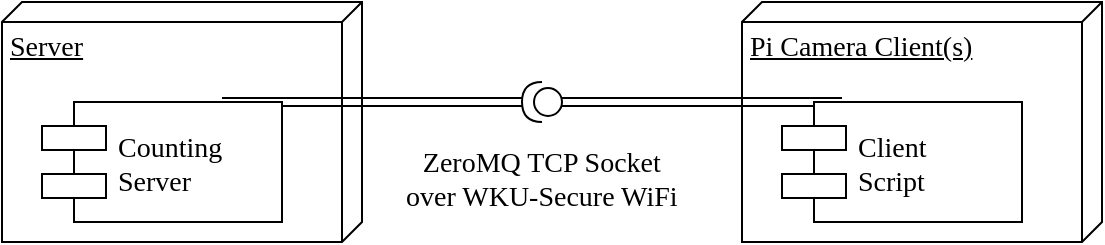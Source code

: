 <mxfile version="10.8.0" type="device"><diagram id="zOICI6-YEpwMHDSphd0f" name="Page-1"><mxGraphModel dx="915" dy="513" grid="1" gridSize="10" guides="1" tooltips="1" connect="1" arrows="1" fold="1" page="1" pageScale="1" pageWidth="2000" pageHeight="2000" math="0" shadow="0"><root><mxCell id="0"/><mxCell id="1" parent="0"/><mxCell id="ZXbZVK1y4pzUexUL0T2D-1" value="Server" style="verticalAlign=top;align=left;spacingTop=8;spacingLeft=2;spacingRight=12;shape=cube;size=10;direction=south;fontStyle=4;html=1;fontFamily=Times New Roman;fontSize=14;" parent="1" vertex="1"><mxGeometry x="300" y="160" width="180" height="120" as="geometry"/></mxCell><mxCell id="ZXbZVK1y4pzUexUL0T2D-2" value="Pi Camera Client(s)" style="verticalAlign=top;align=left;spacingTop=8;spacingLeft=2;spacingRight=12;shape=cube;size=10;direction=south;fontStyle=4;html=1;fontFamily=Times New Roman;fontSize=14;" parent="1" vertex="1"><mxGeometry x="670" y="160" width="180" height="120" as="geometry"/></mxCell><mxCell id="ZXbZVK1y4pzUexUL0T2D-8" style="edgeStyle=orthogonalEdgeStyle;shape=link;rounded=0;orthogonalLoop=1;jettySize=auto;html=1;exitX=0.75;exitY=0;exitDx=0;exitDy=0;entryX=1;entryY=0.5;entryDx=0;entryDy=0;entryPerimeter=0;fontFamily=Times New Roman;fontSize=14;" parent="1" source="ZXbZVK1y4pzUexUL0T2D-3" target="ZXbZVK1y4pzUexUL0T2D-6" edge="1"><mxGeometry relative="1" as="geometry"><Array as="points"><mxPoint x="450" y="210"/><mxPoint x="450" y="210"/></Array></mxGeometry></mxCell><mxCell id="ZXbZVK1y4pzUexUL0T2D-3" value="&#xA;Counting&#xA;Server&#xA;" style="shape=component;align=left;spacingLeft=36;fontFamily=Times New Roman;fontSize=14;" parent="1" vertex="1"><mxGeometry x="320" y="210" width="120" height="60" as="geometry"/></mxCell><mxCell id="ZXbZVK1y4pzUexUL0T2D-7" style="edgeStyle=orthogonalEdgeStyle;rounded=0;orthogonalLoop=1;jettySize=auto;html=1;exitX=0.25;exitY=0;exitDx=0;exitDy=0;entryX=0;entryY=0.5;entryDx=0;entryDy=0;entryPerimeter=0;shape=link;fontFamily=Times New Roman;fontSize=14;" parent="1" source="ZXbZVK1y4pzUexUL0T2D-4" target="ZXbZVK1y4pzUexUL0T2D-6" edge="1"><mxGeometry relative="1" as="geometry"><mxPoint x="620" y="230" as="targetPoint"/><Array as="points"><mxPoint x="680" y="210"/><mxPoint x="680" y="210"/></Array></mxGeometry></mxCell><mxCell id="ZXbZVK1y4pzUexUL0T2D-4" value="&#xA;Client&#xA;Script&#xA;" style="shape=component;align=left;spacingLeft=36;fontFamily=Times New Roman;fontSize=14;" parent="1" vertex="1"><mxGeometry x="690" y="210" width="120" height="60" as="geometry"/></mxCell><mxCell id="ZXbZVK1y4pzUexUL0T2D-6" value="" style="shape=providedRequiredInterface;html=1;verticalLabelPosition=bottom;rotation=180;fontFamily=Times New Roman;fontSize=14;" parent="1" vertex="1"><mxGeometry x="560" y="200" width="20" height="20" as="geometry"/></mxCell><mxCell id="6CUhBQJK0yKX-Zwab2V--4" value="&lt;div style=&quot;font-size: 14px&quot; align=&quot;center&quot;&gt;ZeroMQ TCP Socket&lt;br&gt;&lt;/div&gt;&lt;div style=&quot;font-size: 14px&quot; align=&quot;center&quot;&gt;over WKU-Secure WiFi&lt;br style=&quot;font-size: 14px&quot;&gt;&lt;/div&gt;" style="text;html=1;resizable=0;points=[];autosize=1;align=left;verticalAlign=top;spacingTop=-4;fontFamily=Times New Roman;fontSize=14;" vertex="1" parent="1"><mxGeometry x="500" y="230" width="150" height="40" as="geometry"/></mxCell></root></mxGraphModel></diagram></mxfile>